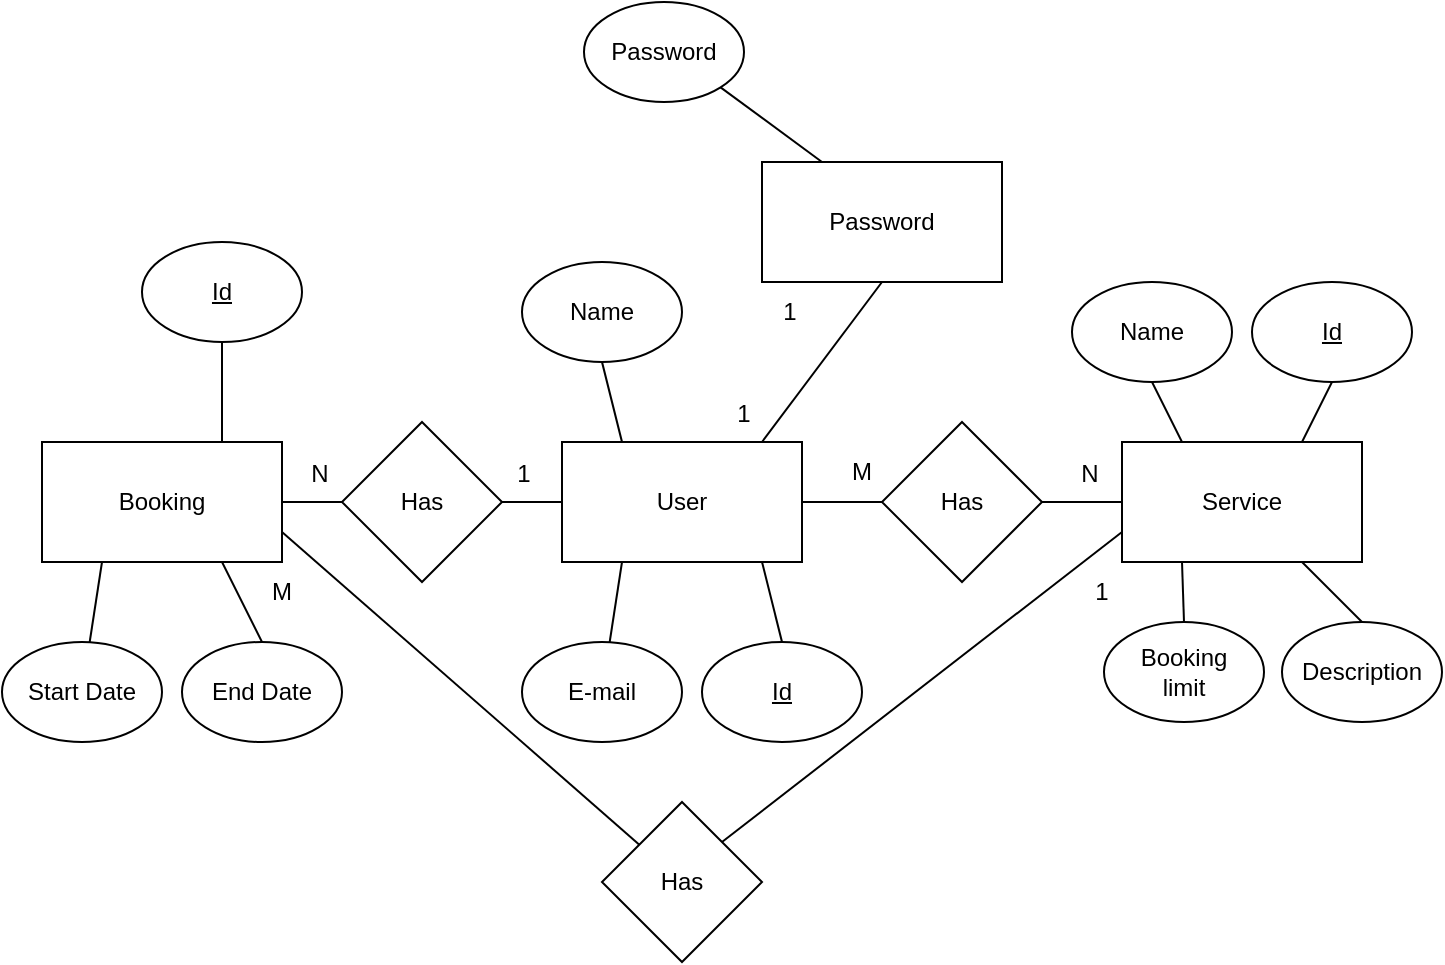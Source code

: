 <mxfile version="21.8.2" type="device">
  <diagram name="Sida-1" id="uKhjP_wU3jylfItOlWcH">
    <mxGraphModel dx="1105" dy="562" grid="1" gridSize="10" guides="1" tooltips="1" connect="1" arrows="1" fold="1" page="1" pageScale="1" pageWidth="827" pageHeight="1169" math="0" shadow="0">
      <root>
        <mxCell id="0" />
        <mxCell id="1" parent="0" />
        <mxCell id="tdI3crCq_XfcvFh3Wi8P-1" value="Has" style="rhombus;whiteSpace=wrap;html=1;" parent="1" vertex="1">
          <mxGeometry x="490" y="220" width="80" height="80" as="geometry" />
        </mxCell>
        <mxCell id="tdI3crCq_XfcvFh3Wi8P-2" value="User" style="rounded=0;whiteSpace=wrap;html=1;" parent="1" vertex="1">
          <mxGeometry x="330" y="230" width="120" height="60" as="geometry" />
        </mxCell>
        <mxCell id="tdI3crCq_XfcvFh3Wi8P-3" value="Service" style="rounded=0;whiteSpace=wrap;html=1;" parent="1" vertex="1">
          <mxGeometry x="610" y="230" width="120" height="60" as="geometry" />
        </mxCell>
        <mxCell id="tdI3crCq_XfcvFh3Wi8P-4" value="Name" style="ellipse;whiteSpace=wrap;html=1;" parent="1" vertex="1">
          <mxGeometry x="310" y="140" width="80" height="50" as="geometry" />
        </mxCell>
        <mxCell id="tdI3crCq_XfcvFh3Wi8P-5" value="&lt;u&gt;Id&lt;/u&gt;" style="ellipse;whiteSpace=wrap;html=1;" parent="1" vertex="1">
          <mxGeometry x="400" y="330" width="80" height="50" as="geometry" />
        </mxCell>
        <mxCell id="tdI3crCq_XfcvFh3Wi8P-6" value="E-mail" style="ellipse;whiteSpace=wrap;html=1;" parent="1" vertex="1">
          <mxGeometry x="310" y="330" width="80" height="50" as="geometry" />
        </mxCell>
        <mxCell id="tdI3crCq_XfcvFh3Wi8P-9" value="" style="endArrow=none;html=1;rounded=0;exitX=0.25;exitY=1;exitDx=0;exitDy=0;" parent="1" source="tdI3crCq_XfcvFh3Wi8P-2" target="tdI3crCq_XfcvFh3Wi8P-6" edge="1">
          <mxGeometry width="50" height="50" relative="1" as="geometry">
            <mxPoint x="390" y="300" as="sourcePoint" />
            <mxPoint x="440" y="250" as="targetPoint" />
          </mxGeometry>
        </mxCell>
        <mxCell id="tdI3crCq_XfcvFh3Wi8P-11" value="" style="endArrow=none;html=1;rounded=0;exitX=0.5;exitY=1;exitDx=0;exitDy=0;entryX=0.25;entryY=0;entryDx=0;entryDy=0;" parent="1" source="tdI3crCq_XfcvFh3Wi8P-4" target="tdI3crCq_XfcvFh3Wi8P-2" edge="1">
          <mxGeometry width="50" height="50" relative="1" as="geometry">
            <mxPoint x="380" y="310" as="sourcePoint" />
            <mxPoint x="374" y="350" as="targetPoint" />
          </mxGeometry>
        </mxCell>
        <mxCell id="tdI3crCq_XfcvFh3Wi8P-12" value="" style="endArrow=none;html=1;rounded=0;exitX=0.5;exitY=0;exitDx=0;exitDy=0;" parent="1" source="tdI3crCq_XfcvFh3Wi8P-5" edge="1">
          <mxGeometry width="50" height="50" relative="1" as="geometry">
            <mxPoint x="440" y="320" as="sourcePoint" />
            <mxPoint x="430" y="290" as="targetPoint" />
          </mxGeometry>
        </mxCell>
        <mxCell id="tdI3crCq_XfcvFh3Wi8P-14" value="" style="endArrow=none;html=1;rounded=0;entryX=0;entryY=0.5;entryDx=0;entryDy=0;exitX=1;exitY=0.5;exitDx=0;exitDy=0;" parent="1" source="tdI3crCq_XfcvFh3Wi8P-2" target="tdI3crCq_XfcvFh3Wi8P-1" edge="1">
          <mxGeometry width="50" height="50" relative="1" as="geometry">
            <mxPoint x="420" y="300" as="sourcePoint" />
            <mxPoint x="470" y="250" as="targetPoint" />
          </mxGeometry>
        </mxCell>
        <mxCell id="tdI3crCq_XfcvFh3Wi8P-15" value="" style="endArrow=none;html=1;rounded=0;entryX=0;entryY=0.5;entryDx=0;entryDy=0;exitX=1;exitY=0.5;exitDx=0;exitDy=0;" parent="1" source="tdI3crCq_XfcvFh3Wi8P-1" target="tdI3crCq_XfcvFh3Wi8P-3" edge="1">
          <mxGeometry width="50" height="50" relative="1" as="geometry">
            <mxPoint x="460" y="270" as="sourcePoint" />
            <mxPoint x="500" y="270" as="targetPoint" />
          </mxGeometry>
        </mxCell>
        <mxCell id="tdI3crCq_XfcvFh3Wi8P-16" value="M" style="text;html=1;strokeColor=none;fillColor=none;align=center;verticalAlign=middle;whiteSpace=wrap;rounded=0;" parent="1" vertex="1">
          <mxGeometry x="450" y="230" width="60" height="30" as="geometry" />
        </mxCell>
        <mxCell id="tdI3crCq_XfcvFh3Wi8P-22" value="N" style="text;html=1;strokeColor=none;fillColor=none;align=center;verticalAlign=middle;whiteSpace=wrap;rounded=0;" parent="1" vertex="1">
          <mxGeometry x="179" y="231" width="60" height="30" as="geometry" />
        </mxCell>
        <mxCell id="tdI3crCq_XfcvFh3Wi8P-23" value="Name" style="ellipse;whiteSpace=wrap;html=1;" parent="1" vertex="1">
          <mxGeometry x="585" y="150" width="80" height="50" as="geometry" />
        </mxCell>
        <mxCell id="tdI3crCq_XfcvFh3Wi8P-24" value="&lt;u&gt;Id&lt;/u&gt;" style="ellipse;whiteSpace=wrap;html=1;" parent="1" vertex="1">
          <mxGeometry x="675" y="150" width="80" height="50" as="geometry" />
        </mxCell>
        <mxCell id="tdI3crCq_XfcvFh3Wi8P-25" value="Booking&lt;br&gt;limit" style="ellipse;whiteSpace=wrap;html=1;" parent="1" vertex="1">
          <mxGeometry x="601" y="320" width="80" height="50" as="geometry" />
        </mxCell>
        <mxCell id="tdI3crCq_XfcvFh3Wi8P-27" value="Booking" style="rounded=0;whiteSpace=wrap;html=1;" parent="1" vertex="1">
          <mxGeometry x="70" y="230" width="120" height="60" as="geometry" />
        </mxCell>
        <mxCell id="tdI3crCq_XfcvFh3Wi8P-29" value="&lt;u&gt;Id&lt;/u&gt;" style="ellipse;whiteSpace=wrap;html=1;" parent="1" vertex="1">
          <mxGeometry x="120" y="130" width="80" height="50" as="geometry" />
        </mxCell>
        <mxCell id="tdI3crCq_XfcvFh3Wi8P-30" value="Start Date" style="ellipse;whiteSpace=wrap;html=1;" parent="1" vertex="1">
          <mxGeometry x="50" y="330" width="80" height="50" as="geometry" />
        </mxCell>
        <mxCell id="tdI3crCq_XfcvFh3Wi8P-31" value="End Date" style="ellipse;whiteSpace=wrap;html=1;" parent="1" vertex="1">
          <mxGeometry x="140" y="330" width="80" height="50" as="geometry" />
        </mxCell>
        <mxCell id="tdI3crCq_XfcvFh3Wi8P-32" value="" style="endArrow=none;html=1;rounded=0;exitX=0.25;exitY=1;exitDx=0;exitDy=0;" parent="1" source="tdI3crCq_XfcvFh3Wi8P-27" target="tdI3crCq_XfcvFh3Wi8P-30" edge="1">
          <mxGeometry width="50" height="50" relative="1" as="geometry">
            <mxPoint x="130" y="300" as="sourcePoint" />
            <mxPoint x="180" y="250" as="targetPoint" />
          </mxGeometry>
        </mxCell>
        <mxCell id="tdI3crCq_XfcvFh3Wi8P-33" value="" style="endArrow=none;html=1;rounded=0;exitX=0.75;exitY=1;exitDx=0;exitDy=0;entryX=0.5;entryY=0;entryDx=0;entryDy=0;" parent="1" source="tdI3crCq_XfcvFh3Wi8P-27" target="tdI3crCq_XfcvFh3Wi8P-31" edge="1">
          <mxGeometry width="50" height="50" relative="1" as="geometry">
            <mxPoint x="110" y="300" as="sourcePoint" />
            <mxPoint x="104" y="340" as="targetPoint" />
          </mxGeometry>
        </mxCell>
        <mxCell id="tdI3crCq_XfcvFh3Wi8P-35" value="" style="endArrow=none;html=1;rounded=0;exitX=0.5;exitY=1;exitDx=0;exitDy=0;" parent="1" source="tdI3crCq_XfcvFh3Wi8P-29" edge="1">
          <mxGeometry width="50" height="50" relative="1" as="geometry">
            <mxPoint x="100" y="200" as="sourcePoint" />
            <mxPoint x="160" y="230" as="targetPoint" />
          </mxGeometry>
        </mxCell>
        <mxCell id="tdI3crCq_XfcvFh3Wi8P-36" value="" style="endArrow=none;html=1;rounded=0;entryX=0;entryY=0.5;entryDx=0;entryDy=0;exitX=1;exitY=0.5;exitDx=0;exitDy=0;" parent="1" source="tdI3crCq_XfcvFh3Wi8P-27" edge="1">
          <mxGeometry width="50" height="50" relative="1" as="geometry">
            <mxPoint x="160" y="300" as="sourcePoint" />
            <mxPoint x="230" y="260" as="targetPoint" />
          </mxGeometry>
        </mxCell>
        <mxCell id="tdI3crCq_XfcvFh3Wi8P-37" value="Has" style="rhombus;whiteSpace=wrap;html=1;" parent="1" vertex="1">
          <mxGeometry x="220" y="220" width="80" height="80" as="geometry" />
        </mxCell>
        <mxCell id="tdI3crCq_XfcvFh3Wi8P-38" value="" style="endArrow=none;html=1;rounded=0;exitX=1;exitY=0.5;exitDx=0;exitDy=0;" parent="1" source="tdI3crCq_XfcvFh3Wi8P-37" edge="1">
          <mxGeometry width="50" height="50" relative="1" as="geometry">
            <mxPoint x="410" y="390" as="sourcePoint" />
            <mxPoint x="330" y="260" as="targetPoint" />
          </mxGeometry>
        </mxCell>
        <mxCell id="tdI3crCq_XfcvFh3Wi8P-42" value="N" style="text;html=1;strokeColor=none;fillColor=none;align=center;verticalAlign=middle;whiteSpace=wrap;rounded=0;" parent="1" vertex="1">
          <mxGeometry x="564" y="231" width="60" height="30" as="geometry" />
        </mxCell>
        <mxCell id="tdI3crCq_XfcvFh3Wi8P-44" value="1" style="text;html=1;strokeColor=none;fillColor=none;align=center;verticalAlign=middle;whiteSpace=wrap;rounded=0;" parent="1" vertex="1">
          <mxGeometry x="281" y="231" width="60" height="30" as="geometry" />
        </mxCell>
        <mxCell id="tdI3crCq_XfcvFh3Wi8P-45" value="" style="endArrow=none;html=1;rounded=0;exitX=0.5;exitY=0;exitDx=0;exitDy=0;entryX=0.25;entryY=1;entryDx=0;entryDy=0;" parent="1" source="tdI3crCq_XfcvFh3Wi8P-25" target="tdI3crCq_XfcvFh3Wi8P-3" edge="1">
          <mxGeometry width="50" height="50" relative="1" as="geometry">
            <mxPoint x="330" y="340" as="sourcePoint" />
            <mxPoint x="380" y="290" as="targetPoint" />
          </mxGeometry>
        </mxCell>
        <mxCell id="tdI3crCq_XfcvFh3Wi8P-47" value="" style="endArrow=none;html=1;rounded=0;exitX=0.5;exitY=1;exitDx=0;exitDy=0;entryX=0.75;entryY=0;entryDx=0;entryDy=0;" parent="1" source="tdI3crCq_XfcvFh3Wi8P-24" target="tdI3crCq_XfcvFh3Wi8P-3" edge="1">
          <mxGeometry width="50" height="50" relative="1" as="geometry">
            <mxPoint x="725" y="330" as="sourcePoint" />
            <mxPoint x="710" y="300" as="targetPoint" />
          </mxGeometry>
        </mxCell>
        <mxCell id="tdI3crCq_XfcvFh3Wi8P-48" value="" style="endArrow=none;html=1;rounded=0;exitX=0.5;exitY=1;exitDx=0;exitDy=0;entryX=0.25;entryY=0;entryDx=0;entryDy=0;" parent="1" source="tdI3crCq_XfcvFh3Wi8P-23" target="tdI3crCq_XfcvFh3Wi8P-3" edge="1">
          <mxGeometry width="50" height="50" relative="1" as="geometry">
            <mxPoint x="725" y="210" as="sourcePoint" />
            <mxPoint x="710" y="240" as="targetPoint" />
          </mxGeometry>
        </mxCell>
        <mxCell id="tdI3crCq_XfcvFh3Wi8P-49" value="Has" style="rhombus;whiteSpace=wrap;html=1;" parent="1" vertex="1">
          <mxGeometry x="350" y="410" width="80" height="80" as="geometry" />
        </mxCell>
        <mxCell id="tdI3crCq_XfcvFh3Wi8P-50" value="" style="endArrow=none;html=1;rounded=0;exitX=1;exitY=0.75;exitDx=0;exitDy=0;" parent="1" source="tdI3crCq_XfcvFh3Wi8P-27" target="tdI3crCq_XfcvFh3Wi8P-49" edge="1">
          <mxGeometry width="50" height="50" relative="1" as="geometry">
            <mxPoint x="280" y="410" as="sourcePoint" />
            <mxPoint x="330" y="360" as="targetPoint" />
          </mxGeometry>
        </mxCell>
        <mxCell id="tdI3crCq_XfcvFh3Wi8P-53" value="" style="endArrow=none;html=1;rounded=0;exitX=0;exitY=0.75;exitDx=0;exitDy=0;entryX=1;entryY=0;entryDx=0;entryDy=0;" parent="1" source="tdI3crCq_XfcvFh3Wi8P-3" target="tdI3crCq_XfcvFh3Wi8P-49" edge="1">
          <mxGeometry width="50" height="50" relative="1" as="geometry">
            <mxPoint x="200" y="285" as="sourcePoint" />
            <mxPoint x="380" y="460" as="targetPoint" />
          </mxGeometry>
        </mxCell>
        <mxCell id="tdI3crCq_XfcvFh3Wi8P-54" value="1" style="text;html=1;strokeColor=none;fillColor=none;align=center;verticalAlign=middle;whiteSpace=wrap;rounded=0;" parent="1" vertex="1">
          <mxGeometry x="570" y="290" width="60" height="30" as="geometry" />
        </mxCell>
        <mxCell id="tdI3crCq_XfcvFh3Wi8P-55" value="M" style="text;html=1;strokeColor=none;fillColor=none;align=center;verticalAlign=middle;whiteSpace=wrap;rounded=0;" parent="1" vertex="1">
          <mxGeometry x="160" y="290" width="60" height="30" as="geometry" />
        </mxCell>
        <mxCell id="tdI3crCq_XfcvFh3Wi8P-57" value="Description" style="ellipse;whiteSpace=wrap;html=1;" parent="1" vertex="1">
          <mxGeometry x="690" y="320" width="80" height="50" as="geometry" />
        </mxCell>
        <mxCell id="tdI3crCq_XfcvFh3Wi8P-58" value="" style="endArrow=none;html=1;rounded=0;exitX=0.5;exitY=0;exitDx=0;exitDy=0;entryX=0.75;entryY=1;entryDx=0;entryDy=0;" parent="1" source="tdI3crCq_XfcvFh3Wi8P-57" target="tdI3crCq_XfcvFh3Wi8P-3" edge="1">
          <mxGeometry width="50" height="50" relative="1" as="geometry">
            <mxPoint x="419" y="340" as="sourcePoint" />
            <mxPoint x="729" y="290" as="targetPoint" />
          </mxGeometry>
        </mxCell>
        <mxCell id="G0TIxJFPF_-2CIDc7L5C-3" value="Password" style="rounded=0;whiteSpace=wrap;html=1;" vertex="1" parent="1">
          <mxGeometry x="430" y="90" width="120" height="60" as="geometry" />
        </mxCell>
        <mxCell id="G0TIxJFPF_-2CIDc7L5C-4" value="" style="endArrow=none;html=1;rounded=0;entryX=0.5;entryY=1;entryDx=0;entryDy=0;" edge="1" parent="1" target="G0TIxJFPF_-2CIDc7L5C-3">
          <mxGeometry width="50" height="50" relative="1" as="geometry">
            <mxPoint x="430" y="230" as="sourcePoint" />
            <mxPoint x="400" y="280" as="targetPoint" />
          </mxGeometry>
        </mxCell>
        <mxCell id="G0TIxJFPF_-2CIDc7L5C-5" value="Password" style="ellipse;whiteSpace=wrap;html=1;" vertex="1" parent="1">
          <mxGeometry x="341" y="10" width="80" height="50" as="geometry" />
        </mxCell>
        <mxCell id="G0TIxJFPF_-2CIDc7L5C-10" value="1" style="text;html=1;strokeColor=none;fillColor=none;align=center;verticalAlign=middle;whiteSpace=wrap;rounded=0;" vertex="1" parent="1">
          <mxGeometry x="391" y="201" width="60" height="30" as="geometry" />
        </mxCell>
        <mxCell id="G0TIxJFPF_-2CIDc7L5C-11" value="1" style="text;html=1;strokeColor=none;fillColor=none;align=center;verticalAlign=middle;whiteSpace=wrap;rounded=0;" vertex="1" parent="1">
          <mxGeometry x="414" y="150" width="60" height="30" as="geometry" />
        </mxCell>
        <mxCell id="G0TIxJFPF_-2CIDc7L5C-13" value="" style="endArrow=none;html=1;rounded=0;exitX=1;exitY=1;exitDx=0;exitDy=0;entryX=0.25;entryY=0;entryDx=0;entryDy=0;" edge="1" parent="1" source="G0TIxJFPF_-2CIDc7L5C-5" target="G0TIxJFPF_-2CIDc7L5C-3">
          <mxGeometry width="50" height="50" relative="1" as="geometry">
            <mxPoint x="370" y="210" as="sourcePoint" />
            <mxPoint x="380" y="250" as="targetPoint" />
          </mxGeometry>
        </mxCell>
      </root>
    </mxGraphModel>
  </diagram>
</mxfile>
